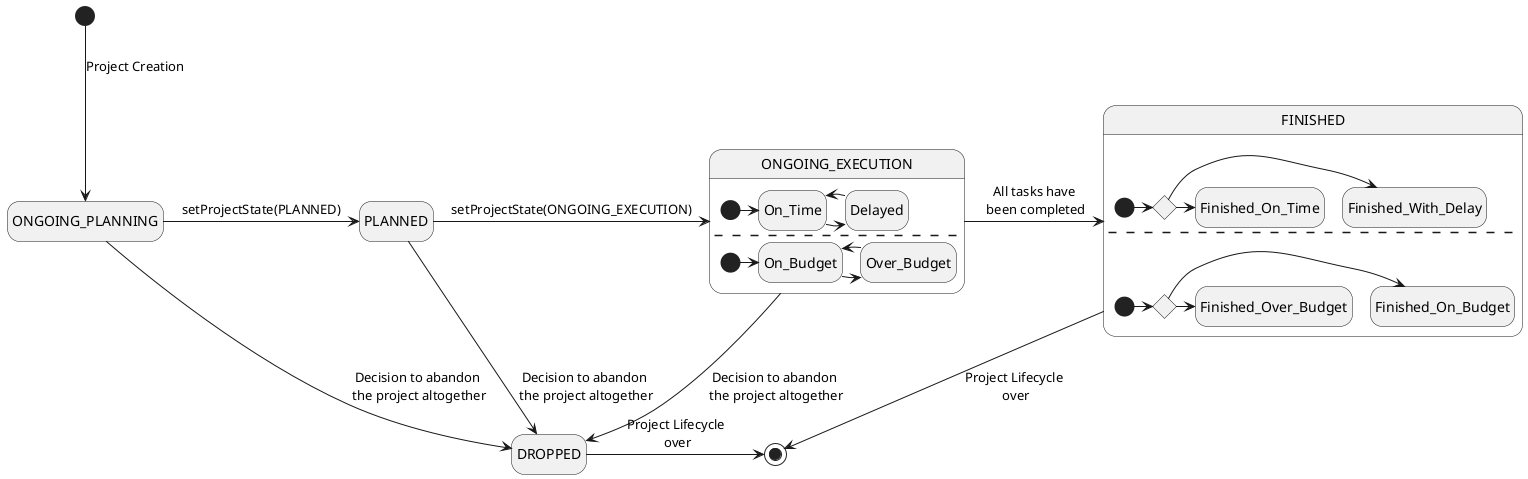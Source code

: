  @startuml
hide empty description
[*] --> ONGOING_PLANNING : Project Creation
ONGOING_PLANNING -> PLANNED : setProjectState(PLANNED)
PLANNED->ONGOING_EXECUTION :  setProjectState(ONGOING_EXECUTION)
ONGOING_EXECUTION->FINISHED : All tasks have\n been completed
ONGOING_PLANNING-->DROPPED : Decision to abandon\n the project altogether
PLANNED-->DROPPED :Decision to abandon\n the project altogether
ONGOING_EXECUTION-->DROPPED:Decision to abandon\n the project altogether
FINISHED-->[*] : Project Lifecycle\n over
DROPPED->[*] : Project Lifecycle\n over




state ONGOING_EXECUTION{
    [*]->On_Time
    On_Time -> Delayed
    Delayed-> On_Time
    --
    [*]->On_Budget
    On_Budget -> Over_Budget
    Over_Budget-> On_Budget
}

state FINISHED{
    state Test_Finished_On_Time <<choice>>
    [*]->Test_Finished_On_Time
    Test_Finished_On_Time->Finished_On_Time
    Test_Finished_On_Time -> Finished_With_Delay
    Finished_On_Time-[hidden]>Finished_With_Delay
    --    
   state Test_Finished_On_Budget<<choice>>
    [*]->Test_Finished_On_Budget
    Test_Finished_On_Budget->Finished_On_Budget
    Test_Finished_On_Budget -> Finished_Over_Budget
    
}

@enduml